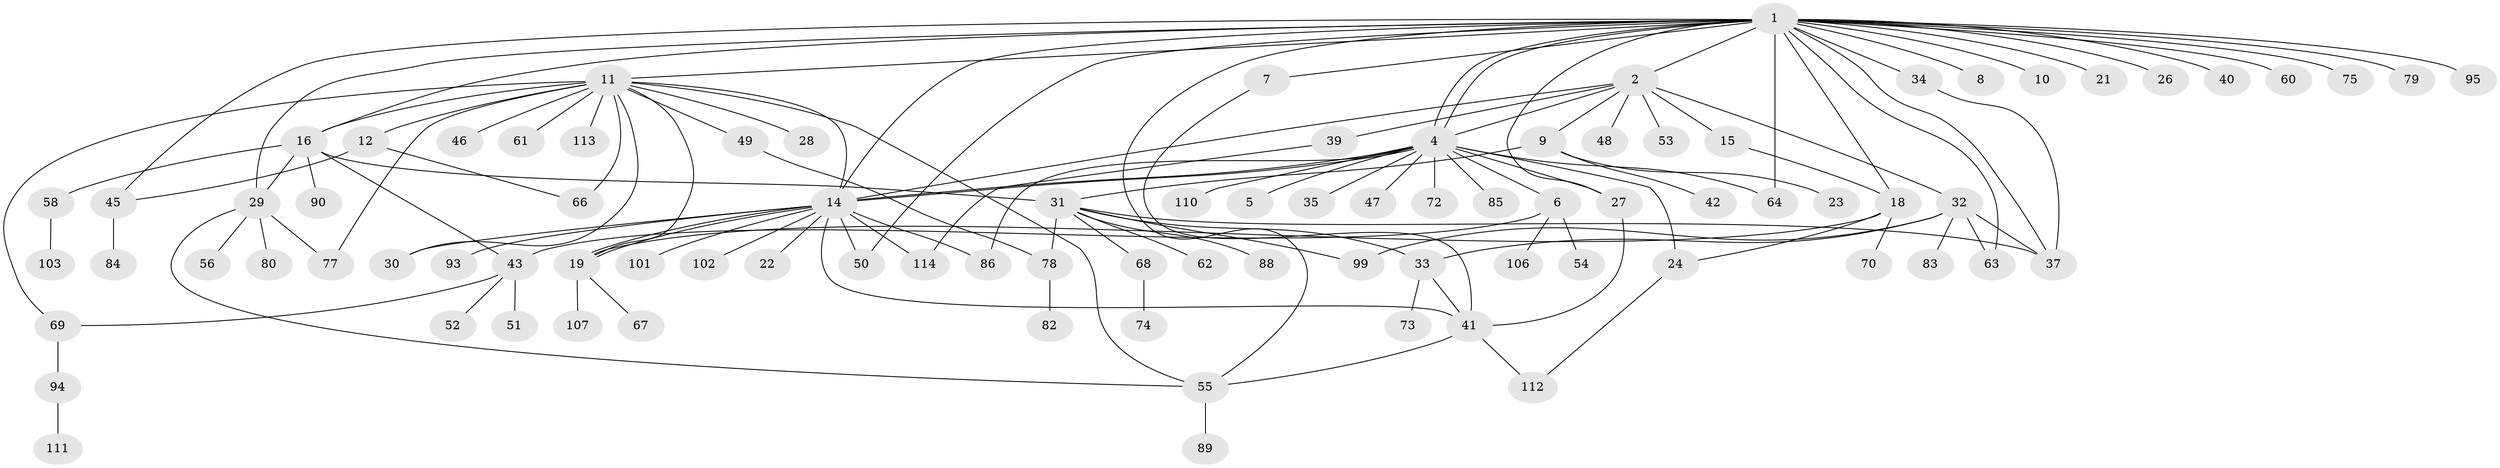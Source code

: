 // original degree distribution, {23: 0.008620689655172414, 8: 0.017241379310344827, 4: 0.06896551724137931, 18: 0.008620689655172414, 2: 0.21551724137931033, 5: 0.02586206896551724, 1: 0.46551724137931033, 12: 0.008620689655172414, 3: 0.11206896551724138, 9: 0.017241379310344827, 14: 0.008620689655172414, 6: 0.034482758620689655, 7: 0.008620689655172414}
// Generated by graph-tools (version 1.1) at 2025/11/02/27/25 16:11:10]
// undirected, 89 vertices, 127 edges
graph export_dot {
graph [start="1"]
  node [color=gray90,style=filled];
  1 [super="+13"];
  2 [super="+3"];
  4 [super="+76"];
  5 [super="+100"];
  6 [super="+25"];
  7;
  8;
  9;
  10;
  11 [super="+17"];
  12 [super="+44"];
  14 [super="+109"];
  15;
  16 [super="+71"];
  18 [super="+38"];
  19 [super="+20"];
  21;
  22;
  23;
  24;
  26;
  27;
  28;
  29 [super="+36"];
  30 [super="+59"];
  31 [super="+81"];
  32 [super="+96"];
  33;
  34;
  35;
  37 [super="+57"];
  39 [super="+105"];
  40;
  41 [super="+65"];
  42;
  43 [super="+92"];
  45;
  46;
  47;
  48;
  49;
  50;
  51;
  52;
  53;
  54;
  55;
  56;
  58;
  60;
  61;
  62;
  63;
  64;
  66 [super="+97"];
  67;
  68 [super="+98"];
  69;
  70;
  72;
  73 [super="+87"];
  74 [super="+91"];
  75;
  77 [super="+104"];
  78 [super="+116"];
  79;
  80;
  82;
  83;
  84;
  85 [super="+108"];
  86;
  88;
  89;
  90;
  93;
  94;
  95;
  99;
  101;
  102;
  103;
  106;
  107;
  110;
  111;
  112 [super="+115"];
  113;
  114;
  1 -- 2 [weight=2];
  1 -- 4;
  1 -- 4;
  1 -- 7;
  1 -- 8;
  1 -- 10;
  1 -- 11;
  1 -- 14;
  1 -- 16;
  1 -- 21 [weight=2];
  1 -- 26;
  1 -- 27;
  1 -- 37;
  1 -- 45;
  1 -- 50;
  1 -- 60;
  1 -- 63;
  1 -- 64 [weight=2];
  1 -- 79;
  1 -- 95;
  1 -- 18;
  1 -- 34;
  1 -- 40;
  1 -- 75;
  1 -- 55;
  1 -- 29 [weight=2];
  2 -- 4;
  2 -- 9;
  2 -- 15;
  2 -- 32;
  2 -- 39;
  2 -- 48;
  2 -- 53;
  2 -- 14;
  4 -- 5 [weight=2];
  4 -- 6;
  4 -- 14;
  4 -- 14;
  4 -- 24;
  4 -- 27;
  4 -- 35;
  4 -- 47;
  4 -- 64;
  4 -- 72;
  4 -- 85;
  4 -- 86;
  4 -- 110;
  6 -- 43;
  6 -- 54;
  6 -- 106;
  7 -- 41;
  9 -- 23;
  9 -- 31;
  9 -- 42;
  11 -- 12;
  11 -- 14;
  11 -- 16;
  11 -- 19;
  11 -- 28;
  11 -- 30;
  11 -- 66;
  11 -- 69;
  11 -- 77 [weight=2];
  11 -- 113;
  11 -- 49;
  11 -- 61;
  11 -- 55;
  11 -- 46;
  12 -- 45;
  12 -- 66;
  14 -- 19;
  14 -- 19;
  14 -- 22;
  14 -- 30;
  14 -- 50;
  14 -- 86 [weight=2];
  14 -- 93;
  14 -- 101;
  14 -- 102;
  14 -- 114;
  14 -- 41;
  15 -- 18;
  16 -- 31;
  16 -- 43;
  16 -- 58;
  16 -- 90;
  16 -- 29;
  18 -- 70;
  18 -- 24;
  18 -- 19;
  19 -- 67;
  19 -- 107;
  24 -- 112;
  27 -- 41;
  29 -- 80;
  29 -- 77;
  29 -- 55;
  29 -- 56;
  31 -- 33;
  31 -- 62;
  31 -- 68;
  31 -- 88;
  31 -- 99;
  31 -- 37;
  31 -- 78;
  32 -- 37;
  32 -- 83;
  32 -- 33;
  32 -- 99;
  32 -- 63;
  33 -- 73;
  33 -- 41;
  34 -- 37;
  39 -- 114;
  41 -- 55;
  41 -- 112;
  43 -- 51;
  43 -- 52;
  43 -- 69;
  45 -- 84;
  49 -- 78;
  55 -- 89;
  58 -- 103;
  68 -- 74;
  69 -- 94;
  78 -- 82;
  94 -- 111;
}
